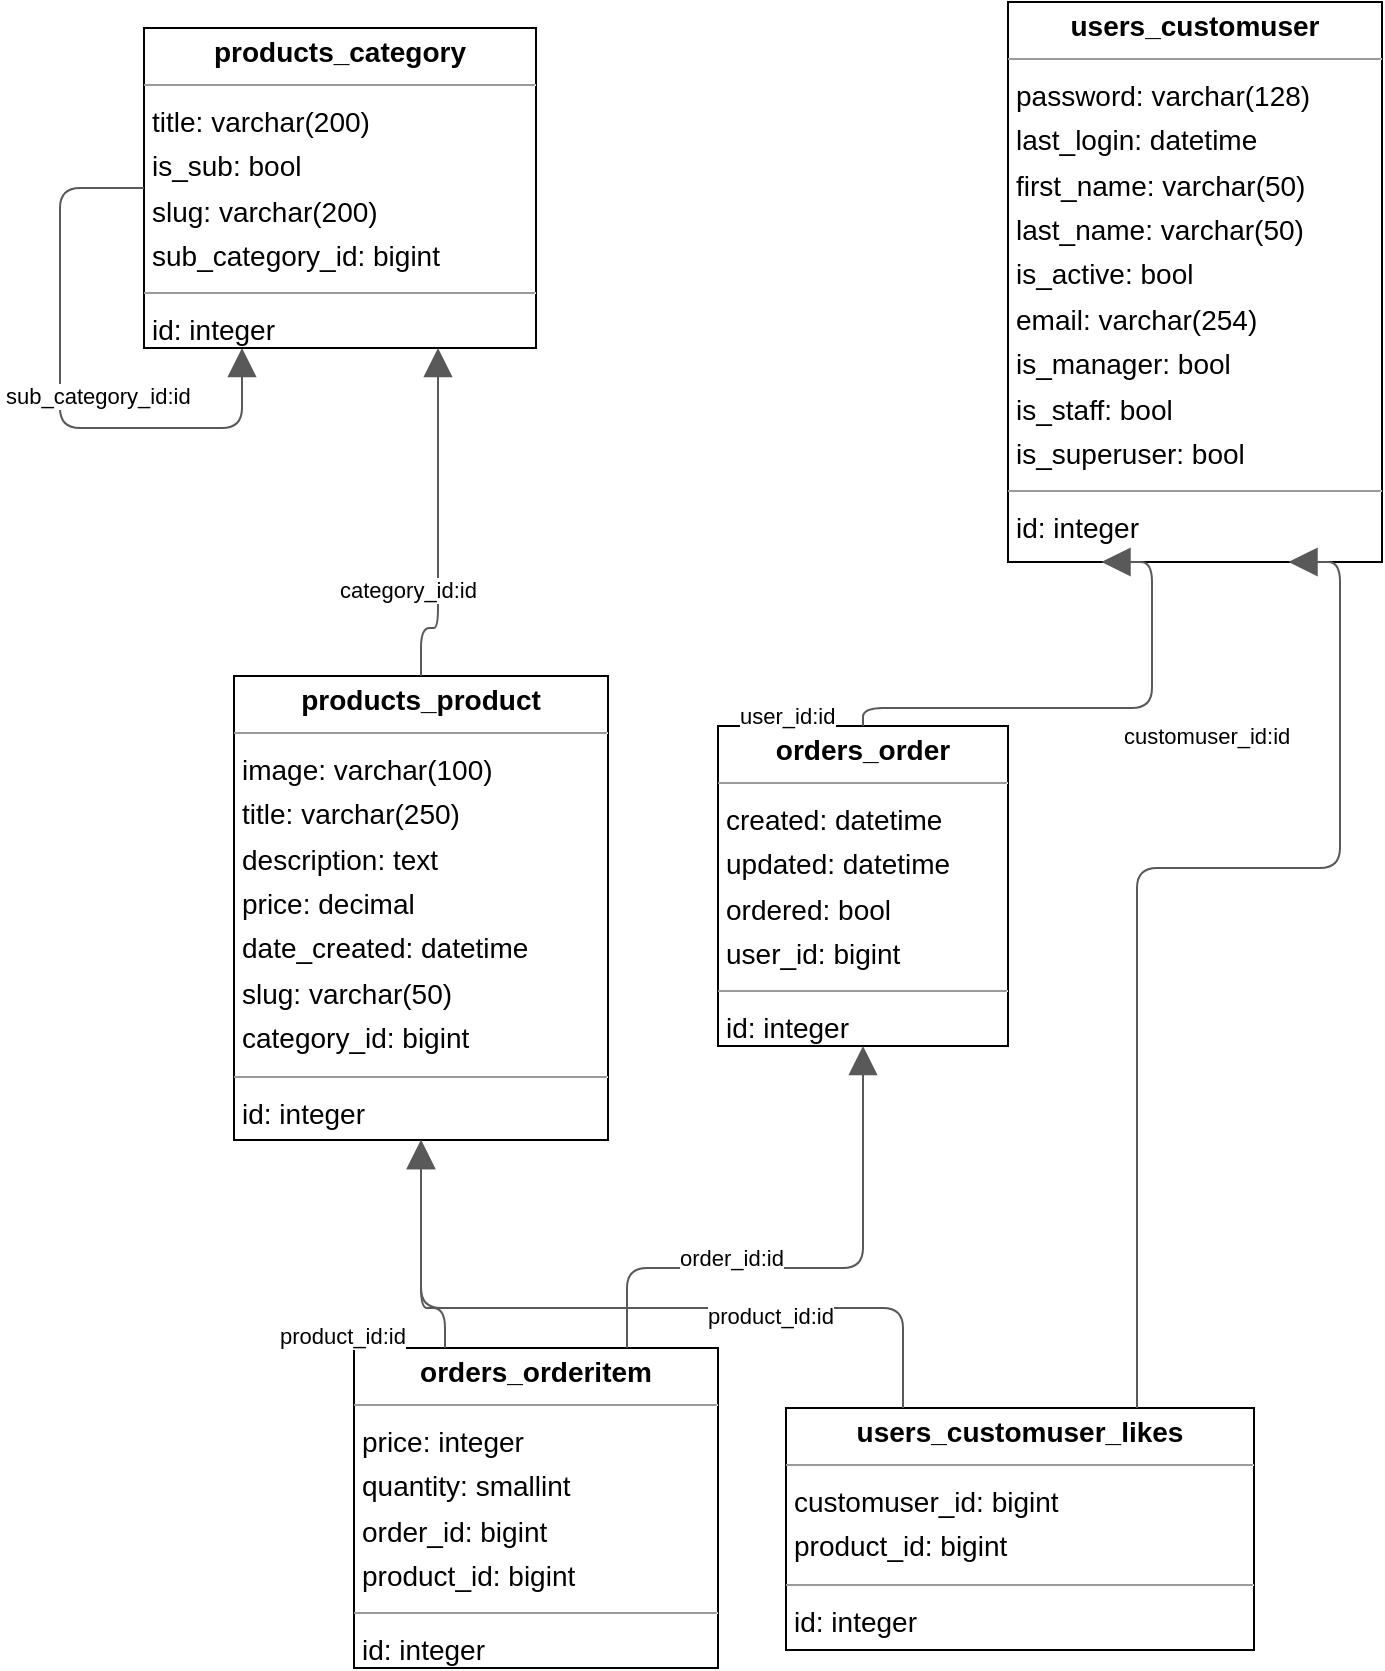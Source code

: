 <mxfile>
    <diagram id="9ZQFYi8BpzhmuHbEHMsn" name="Page-1">
        <mxGraphModel dx="2264" dy="929" grid="1" gridSize="10" guides="1" tooltips="1" connect="1" arrows="1" fold="1" page="0" pageScale="1" pageWidth="1920" pageHeight="1200" background="none" math="0" shadow="0">
            <root>
                <mxCell id="0"/>
                <mxCell id="1" parent="0"/>
                <mxCell id="node2" value="&lt;p style=&quot;margin:0px;margin-top:4px;text-align:center;&quot;&gt;&lt;b&gt;orders_order&lt;/b&gt;&lt;/p&gt;&lt;hr size=&quot;1&quot;/&gt;&lt;p style=&quot;margin:0 0 0 4px;line-height:1.6;&quot;&gt; created: datetime&lt;br/&gt; updated: datetime&lt;br/&gt; ordered: bool&lt;br/&gt; user_id: bigint&lt;/p&gt;&lt;hr size=&quot;1&quot;/&gt;&lt;p style=&quot;margin:0 0 0 4px;line-height:1.6;&quot;&gt; id: integer&lt;/p&gt;" style="verticalAlign=top;align=left;overflow=fill;fontSize=14;fontFamily=Helvetica;html=1;rounded=0;shadow=0;comic=0;labelBackgroundColor=none;strokeWidth=1;" parent="1" vertex="1">
                    <mxGeometry x="15" y="601" width="145" height="160" as="geometry"/>
                </mxCell>
                <mxCell id="node1" value="&lt;p style=&quot;margin:0px;margin-top:4px;text-align:center;&quot;&gt;&lt;b&gt;orders_orderitem&lt;/b&gt;&lt;/p&gt;&lt;hr size=&quot;1&quot;/&gt;&lt;p style=&quot;margin:0 0 0 4px;line-height:1.6;&quot;&gt; price: integer&lt;br/&gt; quantity: smallint&lt;br/&gt; order_id: bigint&lt;br/&gt; product_id: bigint&lt;/p&gt;&lt;hr size=&quot;1&quot;/&gt;&lt;p style=&quot;margin:0 0 0 4px;line-height:1.6;&quot;&gt; id: integer&lt;/p&gt;" style="verticalAlign=top;align=left;overflow=fill;fontSize=14;fontFamily=Helvetica;html=1;rounded=0;shadow=0;comic=0;labelBackgroundColor=none;strokeWidth=1;" parent="1" vertex="1">
                    <mxGeometry x="-167" y="912" width="182" height="160" as="geometry"/>
                </mxCell>
                <mxCell id="node0" value="&lt;p style=&quot;margin:0px;margin-top:4px;text-align:center;&quot;&gt;&lt;b&gt;products_category&lt;/b&gt;&lt;/p&gt;&lt;hr size=&quot;1&quot;/&gt;&lt;p style=&quot;margin:0 0 0 4px;line-height:1.6;&quot;&gt; title: varchar(200)&lt;br/&gt; is_sub: bool&lt;br/&gt; slug: varchar(200)&lt;br/&gt; sub_category_id: bigint&lt;/p&gt;&lt;hr size=&quot;1&quot;/&gt;&lt;p style=&quot;margin:0 0 0 4px;line-height:1.6;&quot;&gt; id: integer&lt;/p&gt;" style="verticalAlign=top;align=left;overflow=fill;fontSize=14;fontFamily=Helvetica;html=1;rounded=0;shadow=0;comic=0;labelBackgroundColor=none;strokeWidth=1;" parent="1" vertex="1">
                    <mxGeometry x="-272" y="252" width="196" height="160" as="geometry"/>
                </mxCell>
                <mxCell id="node4" value="&lt;p style=&quot;margin:0px;margin-top:4px;text-align:center;&quot;&gt;&lt;b&gt;products_product&lt;/b&gt;&lt;/p&gt;&lt;hr size=&quot;1&quot;/&gt;&lt;p style=&quot;margin:0 0 0 4px;line-height:1.6;&quot;&gt; image: varchar(100)&lt;br/&gt; title: varchar(250)&lt;br/&gt; description: text&lt;br/&gt; price: decimal&lt;br/&gt; date_created: datetime&lt;br/&gt; slug: varchar(50)&lt;br/&gt; category_id: bigint&lt;/p&gt;&lt;hr size=&quot;1&quot;/&gt;&lt;p style=&quot;margin:0 0 0 4px;line-height:1.6;&quot;&gt; id: integer&lt;/p&gt;" style="verticalAlign=top;align=left;overflow=fill;fontSize=14;fontFamily=Helvetica;html=1;rounded=0;shadow=0;comic=0;labelBackgroundColor=none;strokeWidth=1;" parent="1" vertex="1">
                    <mxGeometry x="-227" y="576" width="187" height="232" as="geometry"/>
                </mxCell>
                <mxCell id="node5" value="&lt;p style=&quot;margin:0px;margin-top:4px;text-align:center;&quot;&gt;&lt;b&gt;users_customuser&lt;/b&gt;&lt;/p&gt;&lt;hr size=&quot;1&quot;/&gt;&lt;p style=&quot;margin:0 0 0 4px;line-height:1.6;&quot;&gt; password: varchar(128)&lt;br/&gt; last_login: datetime&lt;br/&gt; first_name: varchar(50)&lt;br/&gt; last_name: varchar(50)&lt;br/&gt; is_active: bool&lt;br/&gt; email: varchar(254)&lt;br/&gt; is_manager: bool&lt;br/&gt; is_staff: bool&lt;br/&gt; is_superuser: bool&lt;/p&gt;&lt;hr size=&quot;1&quot;/&gt;&lt;p style=&quot;margin:0 0 0 4px;line-height:1.6;&quot;&gt; id: integer&lt;/p&gt;" style="verticalAlign=top;align=left;overflow=fill;fontSize=14;fontFamily=Helvetica;html=1;rounded=0;shadow=0;comic=0;labelBackgroundColor=none;strokeWidth=1;" parent="1" vertex="1">
                    <mxGeometry x="160" y="239" width="187" height="280" as="geometry"/>
                </mxCell>
                <mxCell id="node3" value="&lt;p style=&quot;margin:0px;margin-top:4px;text-align:center;&quot;&gt;&lt;b&gt;users_customuser_likes&lt;/b&gt;&lt;/p&gt;&lt;hr size=&quot;1&quot;/&gt;&lt;p style=&quot;margin:0 0 0 4px;line-height:1.6;&quot;&gt; customuser_id: bigint&lt;br/&gt; product_id: bigint&lt;/p&gt;&lt;hr size=&quot;1&quot;/&gt;&lt;p style=&quot;margin:0 0 0 4px;line-height:1.6;&quot;&gt; id: integer&lt;/p&gt;" style="verticalAlign=top;align=left;overflow=fill;fontSize=14;fontFamily=Helvetica;html=1;rounded=0;shadow=0;comic=0;labelBackgroundColor=none;strokeWidth=1;" parent="1" vertex="1">
                    <mxGeometry x="49" y="942" width="234" height="121" as="geometry"/>
                </mxCell>
                <mxCell id="edge4" value="" style="html=1;rounded=1;edgeStyle=orthogonalEdgeStyle;dashed=0;startArrow=none;endArrow=block;endSize=12;strokeColor=#595959;exitX=0.500;exitY=0.000;exitDx=0;exitDy=0;entryX=0.250;entryY=1.000;entryDx=0;entryDy=0;" parent="1" source="node2" target="node5" edge="1">
                    <mxGeometry width="50" height="50" relative="1" as="geometry">
                        <Array as="points">
                            <mxPoint x="88" y="592"/>
                            <mxPoint x="232" y="592"/>
                        </Array>
                    </mxGeometry>
                </mxCell>
                <mxCell id="label26" value="user_id:id" style="edgeLabel;resizable=0;html=1;align=left;verticalAlign=top;strokeColor=default;" parent="edge4" vertex="1" connectable="0">
                    <mxGeometry x="24" y="583" as="geometry"/>
                </mxCell>
                <mxCell id="edge1" value="" style="html=1;rounded=1;edgeStyle=orthogonalEdgeStyle;dashed=0;startArrow=none;endArrow=block;endSize=12;strokeColor=#595959;exitX=0.750;exitY=0.000;exitDx=0;exitDy=0;entryX=0.500;entryY=1.000;entryDx=0;entryDy=0;" parent="1" source="node1" target="node2" edge="1">
                    <mxGeometry width="50" height="50" relative="1" as="geometry">
                        <Array as="points">
                            <mxPoint x="-30" y="872"/>
                            <mxPoint x="88" y="872"/>
                        </Array>
                    </mxGeometry>
                </mxCell>
                <mxCell id="label8" value="order_id:id" style="edgeLabel;resizable=0;html=1;align=left;verticalAlign=top;strokeColor=default;" parent="edge1" vertex="1" connectable="0">
                    <mxGeometry x="-6" y="854" as="geometry"/>
                </mxCell>
                <mxCell id="edge2" value="" style="html=1;rounded=1;edgeStyle=orthogonalEdgeStyle;dashed=0;startArrow=none;endArrow=block;endSize=12;strokeColor=#595959;exitX=0.250;exitY=0.000;exitDx=0;exitDy=0;entryX=0.500;entryY=1.000;entryDx=0;entryDy=0;" parent="1" source="node1" target="node4" edge="1">
                    <mxGeometry width="50" height="50" relative="1" as="geometry">
                        <Array as="points">
                            <mxPoint x="-121" y="892"/>
                            <mxPoint x="-134" y="892"/>
                        </Array>
                    </mxGeometry>
                </mxCell>
                <mxCell id="label14" value="product_id:id" style="edgeLabel;resizable=0;html=1;align=left;verticalAlign=top;strokeColor=default;" parent="edge2" vertex="1" connectable="0">
                    <mxGeometry x="-206" y="893" as="geometry"/>
                </mxCell>
                <mxCell id="edge3" value="" style="html=1;rounded=1;edgeStyle=orthogonalEdgeStyle;dashed=0;startArrow=none;endArrow=block;endSize=12;strokeColor=#595959;exitX=0.000;exitY=0.500;exitDx=0;exitDy=0;entryX=0.250;entryY=1.000;entryDx=0;entryDy=0;" parent="1" source="node0" target="node0" edge="1">
                    <mxGeometry width="50" height="50" relative="1" as="geometry">
                        <Array as="points">
                            <mxPoint x="-314" y="332"/>
                            <mxPoint x="-314" y="452"/>
                            <mxPoint x="-223" y="452"/>
                        </Array>
                    </mxGeometry>
                </mxCell>
                <mxCell id="label20" value="sub_category_id:id" style="edgeLabel;resizable=0;html=1;align=left;verticalAlign=top;strokeColor=default;" parent="edge3" vertex="1" connectable="0">
                    <mxGeometry x="-343" y="423" as="geometry"/>
                </mxCell>
                <mxCell id="edge6" value="" style="html=1;rounded=1;edgeStyle=orthogonalEdgeStyle;dashed=0;startArrow=none;endArrow=block;endSize=12;strokeColor=#595959;exitX=0.500;exitY=0.000;exitDx=0;exitDy=0;entryX=0.750;entryY=1.000;entryDx=0;entryDy=0;" parent="1" source="node4" target="node0" edge="1">
                    <mxGeometry width="50" height="50" relative="1" as="geometry">
                        <Array as="points">
                            <mxPoint x="-134" y="552"/>
                            <mxPoint x="-125" y="552"/>
                        </Array>
                    </mxGeometry>
                </mxCell>
                <mxCell id="label38" value="category_id:id" style="edgeLabel;resizable=0;html=1;align=left;verticalAlign=top;strokeColor=default;" parent="edge6" vertex="1" connectable="0">
                    <mxGeometry x="-176" y="520" as="geometry"/>
                </mxCell>
                <mxCell id="edge0" value="" style="html=1;rounded=1;edgeStyle=orthogonalEdgeStyle;dashed=0;startArrow=none;endArrow=block;endSize=12;strokeColor=#595959;exitX=0.250;exitY=0.000;exitDx=0;exitDy=0;entryX=0.500;entryY=1.000;entryDx=0;entryDy=0;" parent="1" source="node3" target="node4" edge="1">
                    <mxGeometry width="50" height="50" relative="1" as="geometry">
                        <Array as="points">
                            <mxPoint x="107" y="892"/>
                            <mxPoint x="-134" y="892"/>
                        </Array>
                    </mxGeometry>
                </mxCell>
                <mxCell id="label2" value="product_id:id" style="edgeLabel;resizable=0;html=1;align=left;verticalAlign=top;strokeColor=default;" parent="edge0" vertex="1" connectable="0">
                    <mxGeometry x="8" y="883" as="geometry"/>
                </mxCell>
                <mxCell id="edge5" value="" style="html=1;rounded=1;edgeStyle=orthogonalEdgeStyle;dashed=0;startArrow=none;endArrow=block;endSize=12;strokeColor=#595959;exitX=0.750;exitY=0.000;exitDx=0;exitDy=0;entryX=0.750;entryY=1.000;entryDx=0;entryDy=0;" parent="1" source="node3" target="node5" edge="1">
                    <mxGeometry width="50" height="50" relative="1" as="geometry">
                        <Array as="points">
                            <mxPoint x="224" y="672"/>
                            <mxPoint x="326" y="672"/>
                        </Array>
                    </mxGeometry>
                </mxCell>
                <mxCell id="label32" value="customuser_id:id" style="edgeLabel;resizable=0;html=1;align=left;verticalAlign=top;strokeColor=default;" parent="edge5" vertex="1" connectable="0">
                    <mxGeometry x="216" y="593" as="geometry"/>
                </mxCell>
            </root>
        </mxGraphModel>
    </diagram>
</mxfile>